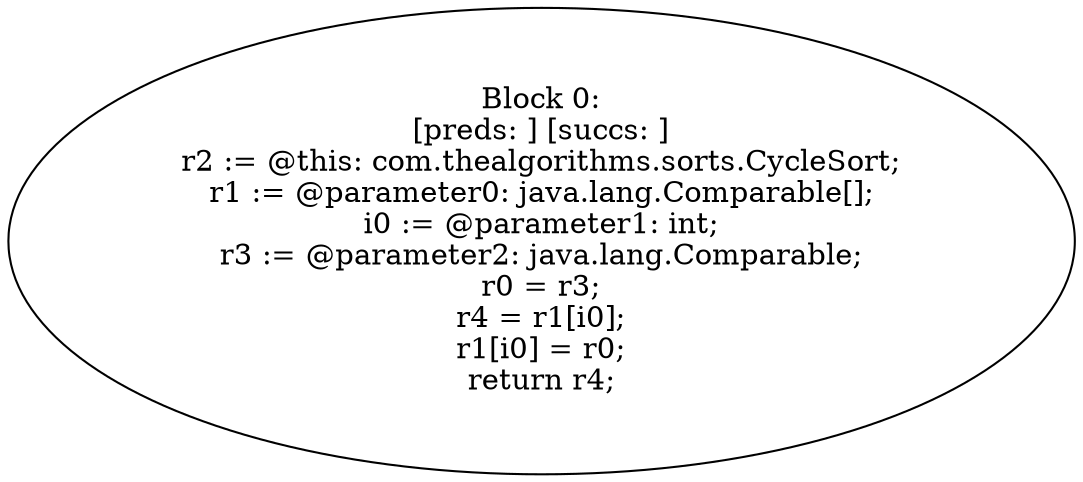 digraph "unitGraph" {
    "Block 0:
[preds: ] [succs: ]
r2 := @this: com.thealgorithms.sorts.CycleSort;
r1 := @parameter0: java.lang.Comparable[];
i0 := @parameter1: int;
r3 := @parameter2: java.lang.Comparable;
r0 = r3;
r4 = r1[i0];
r1[i0] = r0;
return r4;
"
}
